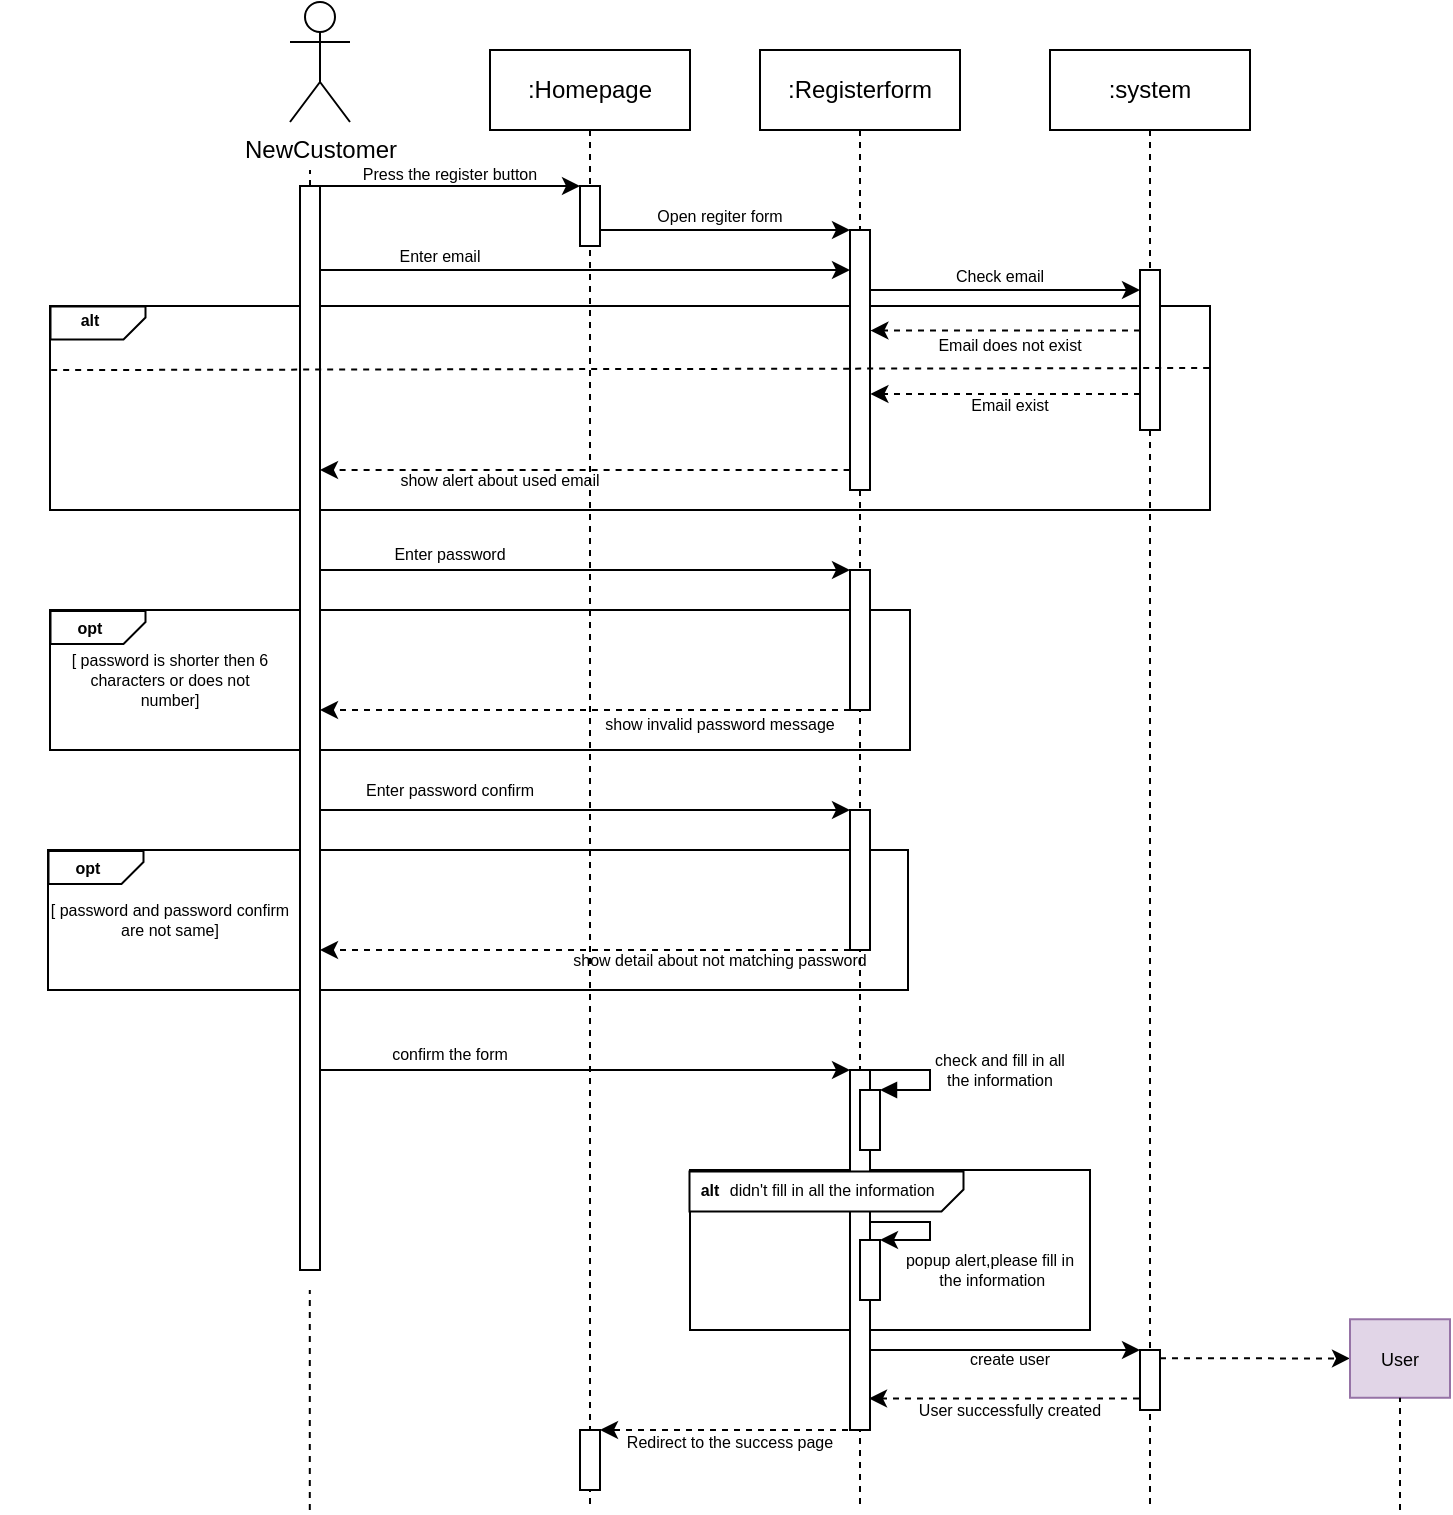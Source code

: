 <mxfile version="21.8.2" type="github">
  <diagram name="Page-1" id="2YBvvXClWsGukQMizWep">
    <mxGraphModel dx="2419" dy="846" grid="1" gridSize="10" guides="1" tooltips="1" connect="1" arrows="1" fold="1" page="1" pageScale="1" pageWidth="850" pageHeight="1100" math="0" shadow="0">
      <root>
        <mxCell id="0" />
        <mxCell id="1" parent="0" />
        <mxCell id="fAxjazduzelBZ8KthdPH-90" value="" style="rounded=0;whiteSpace=wrap;html=1;" vertex="1" parent="1">
          <mxGeometry x="20" y="650" width="200" height="80" as="geometry" />
        </mxCell>
        <mxCell id="fAxjazduzelBZ8KthdPH-71" value="" style="rounded=0;whiteSpace=wrap;html=1;" vertex="1" parent="1">
          <mxGeometry x="-301" y="490" width="430" height="70" as="geometry" />
        </mxCell>
        <mxCell id="fAxjazduzelBZ8KthdPH-62" value="" style="rounded=0;whiteSpace=wrap;html=1;" vertex="1" parent="1">
          <mxGeometry x="-300" y="370" width="430" height="70" as="geometry" />
        </mxCell>
        <mxCell id="fAxjazduzelBZ8KthdPH-45" value="" style="rounded=0;whiteSpace=wrap;html=1;" vertex="1" parent="1">
          <mxGeometry x="-300" y="218" width="580" height="102" as="geometry" />
        </mxCell>
        <mxCell id="aM9ryv3xv72pqoxQDRHE-1" value=":Registerform" style="shape=umlLifeline;perimeter=lifelinePerimeter;whiteSpace=wrap;html=1;container=0;dropTarget=0;collapsible=0;recursiveResize=0;outlineConnect=0;portConstraint=eastwest;newEdgeStyle={&quot;edgeStyle&quot;:&quot;elbowEdgeStyle&quot;,&quot;elbow&quot;:&quot;vertical&quot;,&quot;curved&quot;:0,&quot;rounded&quot;:0};" parent="1" vertex="1">
          <mxGeometry x="55" y="90" width="100" height="730" as="geometry" />
        </mxCell>
        <mxCell id="fAxjazduzelBZ8KthdPH-36" value="" style="html=1;points=[];perimeter=orthogonalPerimeter;outlineConnect=0;targetShapes=umlLifeline;portConstraint=eastwest;newEdgeStyle={&quot;edgeStyle&quot;:&quot;elbowEdgeStyle&quot;,&quot;elbow&quot;:&quot;vertical&quot;,&quot;curved&quot;:0,&quot;rounded&quot;:0};" vertex="1" parent="aM9ryv3xv72pqoxQDRHE-1">
          <mxGeometry x="45" y="90" width="10" height="130" as="geometry" />
        </mxCell>
        <mxCell id="fAxjazduzelBZ8KthdPH-58" value="" style="html=1;points=[];perimeter=orthogonalPerimeter;outlineConnect=0;targetShapes=umlLifeline;portConstraint=eastwest;newEdgeStyle={&quot;edgeStyle&quot;:&quot;elbowEdgeStyle&quot;,&quot;elbow&quot;:&quot;vertical&quot;,&quot;curved&quot;:0,&quot;rounded&quot;:0};" vertex="1" parent="aM9ryv3xv72pqoxQDRHE-1">
          <mxGeometry x="45" y="260" width="10" height="70" as="geometry" />
        </mxCell>
        <mxCell id="fAxjazduzelBZ8KthdPH-68" value="" style="html=1;points=[];perimeter=orthogonalPerimeter;outlineConnect=0;targetShapes=umlLifeline;portConstraint=eastwest;newEdgeStyle={&quot;edgeStyle&quot;:&quot;elbowEdgeStyle&quot;,&quot;elbow&quot;:&quot;vertical&quot;,&quot;curved&quot;:0,&quot;rounded&quot;:0};" vertex="1" parent="aM9ryv3xv72pqoxQDRHE-1">
          <mxGeometry x="45" y="380" width="10" height="70" as="geometry" />
        </mxCell>
        <mxCell id="fAxjazduzelBZ8KthdPH-77" value="" style="html=1;points=[];perimeter=orthogonalPerimeter;outlineConnect=0;targetShapes=umlLifeline;portConstraint=eastwest;newEdgeStyle={&quot;edgeStyle&quot;:&quot;elbowEdgeStyle&quot;,&quot;elbow&quot;:&quot;vertical&quot;,&quot;curved&quot;:0,&quot;rounded&quot;:0};" vertex="1" parent="aM9ryv3xv72pqoxQDRHE-1">
          <mxGeometry x="45" y="510" width="10" height="180" as="geometry" />
        </mxCell>
        <mxCell id="fAxjazduzelBZ8KthdPH-80" value="" style="html=1;points=[];perimeter=orthogonalPerimeter;outlineConnect=0;targetShapes=umlLifeline;portConstraint=eastwest;newEdgeStyle={&quot;edgeStyle&quot;:&quot;elbowEdgeStyle&quot;,&quot;elbow&quot;:&quot;vertical&quot;,&quot;curved&quot;:0,&quot;rounded&quot;:0};" vertex="1" parent="aM9ryv3xv72pqoxQDRHE-1">
          <mxGeometry x="50" y="520" width="10" height="30" as="geometry" />
        </mxCell>
        <mxCell id="aM9ryv3xv72pqoxQDRHE-5" value=":system" style="shape=umlLifeline;perimeter=lifelinePerimeter;whiteSpace=wrap;html=1;container=0;dropTarget=0;collapsible=0;recursiveResize=0;outlineConnect=0;portConstraint=eastwest;newEdgeStyle={&quot;edgeStyle&quot;:&quot;elbowEdgeStyle&quot;,&quot;elbow&quot;:&quot;vertical&quot;,&quot;curved&quot;:0,&quot;rounded&quot;:0};" parent="1" vertex="1">
          <mxGeometry x="200" y="90" width="100" height="730" as="geometry" />
        </mxCell>
        <mxCell id="fAxjazduzelBZ8KthdPH-42" value="" style="html=1;points=[];perimeter=orthogonalPerimeter;outlineConnect=0;targetShapes=umlLifeline;portConstraint=eastwest;newEdgeStyle={&quot;edgeStyle&quot;:&quot;elbowEdgeStyle&quot;,&quot;elbow&quot;:&quot;vertical&quot;,&quot;curved&quot;:0,&quot;rounded&quot;:0};" vertex="1" parent="aM9ryv3xv72pqoxQDRHE-5">
          <mxGeometry x="45" y="110" width="10" height="80" as="geometry" />
        </mxCell>
        <mxCell id="fAxjazduzelBZ8KthdPH-98" value="" style="html=1;points=[];perimeter=orthogonalPerimeter;outlineConnect=0;targetShapes=umlLifeline;portConstraint=eastwest;newEdgeStyle={&quot;edgeStyle&quot;:&quot;elbowEdgeStyle&quot;,&quot;elbow&quot;:&quot;vertical&quot;,&quot;curved&quot;:0,&quot;rounded&quot;:0};" vertex="1" parent="aM9ryv3xv72pqoxQDRHE-5">
          <mxGeometry x="45" y="650" width="10" height="30" as="geometry" />
        </mxCell>
        <mxCell id="fAxjazduzelBZ8KthdPH-1" value="NewCustomer" style="shape=umlActor;verticalLabelPosition=bottom;verticalAlign=top;html=1;outlineConnect=0;" vertex="1" parent="1">
          <mxGeometry x="-180" y="66" width="30" height="60" as="geometry" />
        </mxCell>
        <mxCell id="fAxjazduzelBZ8KthdPH-5" value="" style="endArrow=none;html=1;rounded=0;dashed=1;" edge="1" parent="1" source="fAxjazduzelBZ8KthdPH-37">
          <mxGeometry width="50" height="50" relative="1" as="geometry">
            <mxPoint x="-170" y="390" as="sourcePoint" />
            <mxPoint x="-170" y="150" as="targetPoint" />
          </mxGeometry>
        </mxCell>
        <mxCell id="fAxjazduzelBZ8KthdPH-12" value="Open regiter form" style="text;align=center;verticalAlign=middle;resizable=0;points=[];autosize=1;strokeColor=none;fillColor=none;fontSize=8;" vertex="1" parent="1">
          <mxGeometry x="-15" y="158" width="100" height="30" as="geometry" />
        </mxCell>
        <mxCell id="fAxjazduzelBZ8KthdPH-16" value="" style="endArrow=classic;html=1;rounded=0;" edge="1" parent="1">
          <mxGeometry width="50" height="50" relative="1" as="geometry">
            <mxPoint x="-170" y="158" as="sourcePoint" />
            <mxPoint x="-35" y="158" as="targetPoint" />
          </mxGeometry>
        </mxCell>
        <mxCell id="fAxjazduzelBZ8KthdPH-34" value="Press the register button" style="text;align=center;verticalAlign=middle;resizable=0;points=[];autosize=1;strokeColor=none;fillColor=none;fontSize=8;" vertex="1" parent="1">
          <mxGeometry x="-165" y="137" width="130" height="30" as="geometry" />
        </mxCell>
        <mxCell id="fAxjazduzelBZ8KthdPH-35" value="" style="endArrow=classic;html=1;rounded=0;" edge="1" parent="1" source="fAxjazduzelBZ8KthdPH-15" target="fAxjazduzelBZ8KthdPH-36">
          <mxGeometry width="50" height="50" relative="1" as="geometry">
            <mxPoint x="20" y="250" as="sourcePoint" />
            <mxPoint x="70" y="200" as="targetPoint" />
          </mxGeometry>
        </mxCell>
        <mxCell id="fAxjazduzelBZ8KthdPH-39" value="" style="endArrow=none;html=1;rounded=0;dashed=1;" edge="1" parent="1">
          <mxGeometry width="50" height="50" relative="1" as="geometry">
            <mxPoint x="-170.1" y="820" as="sourcePoint" />
            <mxPoint x="-170.1" y="710.0" as="targetPoint" />
          </mxGeometry>
        </mxCell>
        <mxCell id="fAxjazduzelBZ8KthdPH-37" value="" style="html=1;points=[];perimeter=orthogonalPerimeter;outlineConnect=0;targetShapes=umlLifeline;portConstraint=eastwest;newEdgeStyle={&quot;edgeStyle&quot;:&quot;elbowEdgeStyle&quot;,&quot;elbow&quot;:&quot;vertical&quot;,&quot;curved&quot;:0,&quot;rounded&quot;:0};" vertex="1" parent="1">
          <mxGeometry x="-175" y="158" width="10" height="542" as="geometry" />
        </mxCell>
        <mxCell id="fAxjazduzelBZ8KthdPH-40" value="" style="endArrow=classic;html=1;rounded=0;" edge="1" parent="1">
          <mxGeometry width="50" height="50" relative="1" as="geometry">
            <mxPoint x="-165" y="200" as="sourcePoint" />
            <mxPoint x="100" y="200" as="targetPoint" />
          </mxGeometry>
        </mxCell>
        <mxCell id="fAxjazduzelBZ8KthdPH-41" value="Enter email" style="text;align=center;verticalAlign=middle;resizable=0;points=[];autosize=1;strokeColor=none;fillColor=none;fontSize=8;" vertex="1" parent="1">
          <mxGeometry x="-140" y="178" width="70" height="30" as="geometry" />
        </mxCell>
        <mxCell id="fAxjazduzelBZ8KthdPH-43" value="" style="endArrow=classic;html=1;rounded=0;" edge="1" parent="1">
          <mxGeometry width="50" height="50" relative="1" as="geometry">
            <mxPoint x="110" y="210" as="sourcePoint" />
            <mxPoint x="245" y="210" as="targetPoint" />
          </mxGeometry>
        </mxCell>
        <mxCell id="fAxjazduzelBZ8KthdPH-44" value="Check email" style="text;align=center;verticalAlign=middle;resizable=0;points=[];autosize=1;strokeColor=none;fillColor=none;fontSize=8;" vertex="1" parent="1">
          <mxGeometry x="135" y="188" width="80" height="30" as="geometry" />
        </mxCell>
        <mxCell id="fAxjazduzelBZ8KthdPH-47" value="" style="shape=card;whiteSpace=wrap;html=1;direction=east;rotation=90;flipV=0;flipH=1;size=11;" vertex="1" parent="1">
          <mxGeometry x="-284.25" y="202.75" width="16.5" height="47.5" as="geometry" />
        </mxCell>
        <mxCell id="fAxjazduzelBZ8KthdPH-48" value="alt" style="text;strokeColor=none;fillColor=none;align=center;verticalAlign=middle;rounded=0;fontSize=8;fontStyle=1" vertex="1" parent="1">
          <mxGeometry x="-300" y="210" width="40" height="30" as="geometry" />
        </mxCell>
        <mxCell id="fAxjazduzelBZ8KthdPH-49" value="" style="endArrow=classic;html=1;rounded=0;entryX=1.02;entryY=0.273;entryDx=0;entryDy=0;entryPerimeter=0;dashed=1;" edge="1" parent="1">
          <mxGeometry width="50" height="50" relative="1" as="geometry">
            <mxPoint x="245" y="230.3" as="sourcePoint" />
            <mxPoint x="110.2" y="230.3" as="targetPoint" />
          </mxGeometry>
        </mxCell>
        <mxCell id="fAxjazduzelBZ8KthdPH-50" value="Email does not exist" style="text;align=center;verticalAlign=middle;resizable=0;points=[];autosize=1;strokeColor=none;fillColor=none;fontSize=8;" vertex="1" parent="1">
          <mxGeometry x="125" y="222.25" width="110" height="30" as="geometry" />
        </mxCell>
        <mxCell id="fAxjazduzelBZ8KthdPH-51" value="" style="endArrow=none;html=1;rounded=0;entryX=1;entryY=0.5;entryDx=0;entryDy=0;dashed=1;exitX=0.001;exitY=0.314;exitDx=0;exitDy=0;exitPerimeter=0;" edge="1" parent="1" source="fAxjazduzelBZ8KthdPH-45">
          <mxGeometry width="50" height="50" relative="1" as="geometry">
            <mxPoint x="-260" y="250" as="sourcePoint" />
            <mxPoint x="280" y="249" as="targetPoint" />
          </mxGeometry>
        </mxCell>
        <mxCell id="fAxjazduzelBZ8KthdPH-52" value="" style="endArrow=classic;html=1;rounded=0;entryX=1.02;entryY=0.273;entryDx=0;entryDy=0;entryPerimeter=0;dashed=1;" edge="1" parent="1">
          <mxGeometry width="50" height="50" relative="1" as="geometry">
            <mxPoint x="245" y="262.0" as="sourcePoint" />
            <mxPoint x="110.2" y="262.0" as="targetPoint" />
          </mxGeometry>
        </mxCell>
        <mxCell id="fAxjazduzelBZ8KthdPH-53" value="Email exist" style="text;align=center;verticalAlign=middle;resizable=0;points=[];autosize=1;strokeColor=none;fillColor=none;fontSize=8;" vertex="1" parent="1">
          <mxGeometry x="145" y="252.25" width="70" height="30" as="geometry" />
        </mxCell>
        <mxCell id="fAxjazduzelBZ8KthdPH-55" value="" style="endArrow=classic;html=1;rounded=0;dashed=1;" edge="1" parent="1" target="fAxjazduzelBZ8KthdPH-37">
          <mxGeometry width="50" height="50" relative="1" as="geometry">
            <mxPoint x="99.8" y="300.0" as="sourcePoint" />
            <mxPoint x="-35.0" y="300.0" as="targetPoint" />
          </mxGeometry>
        </mxCell>
        <mxCell id="fAxjazduzelBZ8KthdPH-14" value=":Homepage" style="shape=umlLifeline;perimeter=lifelinePerimeter;whiteSpace=wrap;html=1;container=0;dropTarget=0;collapsible=0;recursiveResize=0;outlineConnect=0;portConstraint=eastwest;newEdgeStyle={&quot;edgeStyle&quot;:&quot;elbowEdgeStyle&quot;,&quot;elbow&quot;:&quot;vertical&quot;,&quot;curved&quot;:0,&quot;rounded&quot;:0};" vertex="1" parent="1">
          <mxGeometry x="-80" y="90" width="100" height="730" as="geometry" />
        </mxCell>
        <mxCell id="fAxjazduzelBZ8KthdPH-15" value="" style="html=1;points=[];perimeter=orthogonalPerimeter;outlineConnect=0;targetShapes=umlLifeline;portConstraint=eastwest;newEdgeStyle={&quot;edgeStyle&quot;:&quot;elbowEdgeStyle&quot;,&quot;elbow&quot;:&quot;vertical&quot;,&quot;curved&quot;:0,&quot;rounded&quot;:0};" vertex="1" parent="fAxjazduzelBZ8KthdPH-14">
          <mxGeometry x="45" y="68" width="10" height="30" as="geometry" />
        </mxCell>
        <mxCell id="fAxjazduzelBZ8KthdPH-104" value="" style="html=1;points=[];perimeter=orthogonalPerimeter;outlineConnect=0;targetShapes=umlLifeline;portConstraint=eastwest;newEdgeStyle={&quot;edgeStyle&quot;:&quot;elbowEdgeStyle&quot;,&quot;elbow&quot;:&quot;vertical&quot;,&quot;curved&quot;:0,&quot;rounded&quot;:0};" vertex="1" parent="fAxjazduzelBZ8KthdPH-14">
          <mxGeometry x="45" y="690" width="10" height="30" as="geometry" />
        </mxCell>
        <mxCell id="fAxjazduzelBZ8KthdPH-57" value="show alert about used email" style="text;align=center;verticalAlign=middle;resizable=0;points=[];autosize=1;strokeColor=none;fillColor=none;fontSize=8;" vertex="1" parent="1">
          <mxGeometry x="-150" y="290" width="150" height="30" as="geometry" />
        </mxCell>
        <mxCell id="fAxjazduzelBZ8KthdPH-59" value="" style="endArrow=classic;html=1;rounded=0;" edge="1" parent="1">
          <mxGeometry width="50" height="50" relative="1" as="geometry">
            <mxPoint x="-165" y="350.0" as="sourcePoint" />
            <mxPoint x="100" y="350.0" as="targetPoint" />
          </mxGeometry>
        </mxCell>
        <mxCell id="fAxjazduzelBZ8KthdPH-60" value="Enter password" style="text;align=center;verticalAlign=middle;resizable=0;points=[];autosize=1;strokeColor=none;fillColor=none;fontSize=8;" vertex="1" parent="1">
          <mxGeometry x="-145" y="327" width="90" height="30" as="geometry" />
        </mxCell>
        <mxCell id="fAxjazduzelBZ8KthdPH-61" value="&amp;nbsp;" style="text;html=1;strokeColor=none;fillColor=none;align=center;verticalAlign=middle;whiteSpace=wrap;rounded=0;" vertex="1" parent="1">
          <mxGeometry x="-5" y="327" width="60" height="30" as="geometry" />
        </mxCell>
        <mxCell id="fAxjazduzelBZ8KthdPH-63" value="" style="shape=card;whiteSpace=wrap;html=1;direction=east;rotation=90;flipV=0;flipH=1;size=11;" vertex="1" parent="1">
          <mxGeometry x="-284.25" y="355" width="16.5" height="47.5" as="geometry" />
        </mxCell>
        <mxCell id="fAxjazduzelBZ8KthdPH-64" value="opt" style="text;strokeColor=none;fillColor=none;align=center;verticalAlign=middle;rounded=0;fontSize=8;fontStyle=1" vertex="1" parent="1">
          <mxGeometry x="-300" y="363.75" width="40" height="30" as="geometry" />
        </mxCell>
        <mxCell id="fAxjazduzelBZ8KthdPH-65" value="" style="endArrow=classic;html=1;rounded=0;exitX=0;exitY=1;exitDx=0;exitDy=0;exitPerimeter=0;dashed=1;" edge="1" parent="1" source="fAxjazduzelBZ8KthdPH-58" target="fAxjazduzelBZ8KthdPH-37">
          <mxGeometry width="50" height="50" relative="1" as="geometry">
            <mxPoint x="-70" y="420" as="sourcePoint" />
            <mxPoint x="-20" y="370" as="targetPoint" />
          </mxGeometry>
        </mxCell>
        <mxCell id="fAxjazduzelBZ8KthdPH-66" value="[ password is shorter then 6 &#xa;characters or does not &#xa;number]" style="text;align=center;verticalAlign=middle;resizable=0;points=[];autosize=1;strokeColor=none;fillColor=none;fontSize=8;" vertex="1" parent="1">
          <mxGeometry x="-315" y="380" width="150" height="50" as="geometry" />
        </mxCell>
        <mxCell id="fAxjazduzelBZ8KthdPH-67" value="show invalid password message" style="text;align=center;verticalAlign=middle;resizable=0;points=[];autosize=1;strokeColor=none;fillColor=none;fontSize=8;" vertex="1" parent="1">
          <mxGeometry x="-50" y="412" width="170" height="30" as="geometry" />
        </mxCell>
        <mxCell id="fAxjazduzelBZ8KthdPH-69" value="" style="endArrow=classic;html=1;rounded=0;" edge="1" parent="1" source="fAxjazduzelBZ8KthdPH-37" target="fAxjazduzelBZ8KthdPH-68">
          <mxGeometry width="50" height="50" relative="1" as="geometry">
            <mxPoint x="-120" y="500" as="sourcePoint" />
            <mxPoint x="-70" y="450" as="targetPoint" />
          </mxGeometry>
        </mxCell>
        <mxCell id="fAxjazduzelBZ8KthdPH-70" value="Enter password confirm" style="text;align=center;verticalAlign=middle;resizable=0;points=[];autosize=1;strokeColor=none;fillColor=none;fontSize=8;" vertex="1" parent="1">
          <mxGeometry x="-165" y="445" width="130" height="30" as="geometry" />
        </mxCell>
        <mxCell id="fAxjazduzelBZ8KthdPH-72" value="" style="endArrow=classic;html=1;rounded=0;exitX=0;exitY=1;exitDx=0;exitDy=0;exitPerimeter=0;dashed=1;" edge="1" parent="1">
          <mxGeometry width="50" height="50" relative="1" as="geometry">
            <mxPoint x="100" y="540" as="sourcePoint" />
            <mxPoint x="-165" y="540" as="targetPoint" />
          </mxGeometry>
        </mxCell>
        <mxCell id="fAxjazduzelBZ8KthdPH-73" value="show detail about not matching password" style="text;align=center;verticalAlign=middle;resizable=0;points=[];autosize=1;strokeColor=none;fillColor=none;fontSize=8;" vertex="1" parent="1">
          <mxGeometry x="-70" y="530" width="210" height="30" as="geometry" />
        </mxCell>
        <mxCell id="fAxjazduzelBZ8KthdPH-74" value="" style="shape=card;whiteSpace=wrap;html=1;direction=east;rotation=90;flipV=0;flipH=1;size=11;" vertex="1" parent="1">
          <mxGeometry x="-285.25" y="475" width="16.5" height="47.5" as="geometry" />
        </mxCell>
        <mxCell id="fAxjazduzelBZ8KthdPH-75" value="opt" style="text;strokeColor=none;fillColor=none;align=center;verticalAlign=middle;rounded=0;fontSize=8;fontStyle=1" vertex="1" parent="1">
          <mxGeometry x="-301" y="483.75" width="40" height="30" as="geometry" />
        </mxCell>
        <mxCell id="fAxjazduzelBZ8KthdPH-76" value="[ password and password confirm &#xa;are not same]" style="text;align=center;verticalAlign=middle;resizable=0;points=[];autosize=1;strokeColor=none;fillColor=none;fontSize=8;" vertex="1" parent="1">
          <mxGeometry x="-325" y="505" width="170" height="40" as="geometry" />
        </mxCell>
        <mxCell id="fAxjazduzelBZ8KthdPH-78" value="" style="endArrow=classic;html=1;rounded=0;" edge="1" parent="1" source="fAxjazduzelBZ8KthdPH-37" target="fAxjazduzelBZ8KthdPH-77">
          <mxGeometry width="50" height="50" relative="1" as="geometry">
            <mxPoint x="-90" y="640" as="sourcePoint" />
            <mxPoint x="-40" y="590" as="targetPoint" />
          </mxGeometry>
        </mxCell>
        <mxCell id="fAxjazduzelBZ8KthdPH-79" value="confirm the form" style="text;align=center;verticalAlign=middle;resizable=0;points=[];autosize=1;strokeColor=none;fillColor=none;fontSize=8;" vertex="1" parent="1">
          <mxGeometry x="-150" y="577" width="100" height="30" as="geometry" />
        </mxCell>
        <mxCell id="fAxjazduzelBZ8KthdPH-81" value="" style="html=1;verticalAlign=bottom;endArrow=block;edgeStyle=orthogonalEdgeStyle;elbow=vertical;rounded=0;" edge="1" parent="1">
          <mxGeometry relative="1" as="geometry">
            <mxPoint x="110" y="600" as="sourcePoint" />
            <Array as="points">
              <mxPoint x="110" y="600" />
              <mxPoint x="140" y="600" />
              <mxPoint x="140" y="610" />
            </Array>
            <mxPoint x="115" y="610" as="targetPoint" />
          </mxGeometry>
        </mxCell>
        <mxCell id="fAxjazduzelBZ8KthdPH-82" value="check and fill in all &#xa;the information" style="text;align=center;verticalAlign=middle;resizable=0;points=[];autosize=1;strokeColor=none;fillColor=none;fontSize=8;" vertex="1" parent="1">
          <mxGeometry x="125" y="580" width="100" height="40" as="geometry" />
        </mxCell>
        <mxCell id="fAxjazduzelBZ8KthdPH-91" value="" style="shape=card;whiteSpace=wrap;html=1;direction=east;rotation=90;flipV=0;flipH=1;size=11;" vertex="1" parent="1">
          <mxGeometry x="78.25" y="592.25" width="20" height="137" as="geometry" />
        </mxCell>
        <mxCell id="fAxjazduzelBZ8KthdPH-92" value="alt" style="text;strokeColor=none;fillColor=none;align=center;verticalAlign=middle;rounded=0;fontStyle=1;fontSize=8;" vertex="1" parent="1">
          <mxGeometry x="22.5" y="652.25" width="15" height="15" as="geometry" />
        </mxCell>
        <mxCell id="fAxjazduzelBZ8KthdPH-93" value=" didn&#39;t fill in all the information" style="text;strokeColor=none;fillColor=none;align=center;verticalAlign=middle;rounded=0;fontSize=8;" vertex="1" parent="1">
          <mxGeometry x="60" y="644.75" width="60" height="30" as="geometry" />
        </mxCell>
        <mxCell id="fAxjazduzelBZ8KthdPH-94" value="" style="html=1;points=[];perimeter=orthogonalPerimeter;outlineConnect=0;targetShapes=umlLifeline;portConstraint=eastwest;newEdgeStyle={&quot;edgeStyle&quot;:&quot;elbowEdgeStyle&quot;,&quot;elbow&quot;:&quot;vertical&quot;,&quot;curved&quot;:0,&quot;rounded&quot;:0};" vertex="1" parent="1">
          <mxGeometry x="105" y="685" width="10" height="30" as="geometry" />
        </mxCell>
        <mxCell id="fAxjazduzelBZ8KthdPH-95" value="" style="endArrow=classic;html=1;rounded=0;edgeStyle=orthogonalEdgeStyle;entryX=1.034;entryY=0.005;entryDx=0;entryDy=0;entryPerimeter=0;" edge="1" parent="1">
          <mxGeometry width="50" height="50" relative="1" as="geometry">
            <mxPoint x="110" y="676" as="sourcePoint" />
            <mxPoint x="115" y="685" as="targetPoint" />
            <Array as="points">
              <mxPoint x="140" y="676" />
              <mxPoint x="140" y="685" />
            </Array>
          </mxGeometry>
        </mxCell>
        <mxCell id="fAxjazduzelBZ8KthdPH-96" value="popup alert,please fill in&#xa; the information" style="text;strokeColor=none;fillColor=none;align=center;verticalAlign=middle;rounded=0;fontSize=8;" vertex="1" parent="1">
          <mxGeometry x="140" y="685" width="60" height="30" as="geometry" />
        </mxCell>
        <mxCell id="fAxjazduzelBZ8KthdPH-97" value="" style="endArrow=classic;html=1;rounded=0;" edge="1" parent="1" target="fAxjazduzelBZ8KthdPH-98">
          <mxGeometry width="50" height="50" relative="1" as="geometry">
            <mxPoint x="110" y="740" as="sourcePoint" />
            <mxPoint x="240" y="740" as="targetPoint" />
          </mxGeometry>
        </mxCell>
        <mxCell id="fAxjazduzelBZ8KthdPH-99" value="create user" style="text;strokeColor=none;fillColor=none;align=center;verticalAlign=middle;rounded=0;fontSize=8;" vertex="1" parent="1">
          <mxGeometry x="150" y="729.25" width="60" height="30" as="geometry" />
        </mxCell>
        <mxCell id="fAxjazduzelBZ8KthdPH-100" value="" style="endArrow=classic;html=1;rounded=0;dashed=1;" edge="1" parent="1" target="fAxjazduzelBZ8KthdPH-101">
          <mxGeometry width="50" height="50" relative="1" as="geometry">
            <mxPoint x="255" y="744.13" as="sourcePoint" />
            <mxPoint x="320" y="744" as="targetPoint" />
          </mxGeometry>
        </mxCell>
        <mxCell id="fAxjazduzelBZ8KthdPH-101" value="User" style="rounded=0;fillColor=#e1d5e7;strokeColor=#9673a6;fontSize=9;" vertex="1" parent="1">
          <mxGeometry x="350" y="724.63" width="50" height="39.25" as="geometry" />
        </mxCell>
        <mxCell id="fAxjazduzelBZ8KthdPH-102" value="" style="endArrow=classic;html=1;rounded=0;dashed=1;" edge="1" parent="1">
          <mxGeometry width="50" height="50" relative="1" as="geometry">
            <mxPoint x="244.5" y="764.25" as="sourcePoint" />
            <mxPoint x="109.5" y="764.25" as="targetPoint" />
          </mxGeometry>
        </mxCell>
        <mxCell id="fAxjazduzelBZ8KthdPH-103" value="User successfully created" style="text;strokeColor=none;fillColor=none;align=center;verticalAlign=middle;rounded=0;fontSize=8;" vertex="1" parent="1">
          <mxGeometry x="150" y="755" width="60" height="30" as="geometry" />
        </mxCell>
        <mxCell id="fAxjazduzelBZ8KthdPH-106" value="" style="endArrow=classic;html=1;rounded=0;dashed=1;" edge="1" parent="1" target="fAxjazduzelBZ8KthdPH-104">
          <mxGeometry width="50" height="50" relative="1" as="geometry">
            <mxPoint x="105" y="780.0" as="sourcePoint" />
            <mxPoint x="45" y="780" as="targetPoint" />
          </mxGeometry>
        </mxCell>
        <mxCell id="fAxjazduzelBZ8KthdPH-107" value="Redirect to the success page" style="text;strokeColor=none;fillColor=none;align=center;verticalAlign=middle;rounded=0;fontSize=8;" vertex="1" parent="1">
          <mxGeometry x="10" y="771" width="60" height="30" as="geometry" />
        </mxCell>
        <mxCell id="fAxjazduzelBZ8KthdPH-108" value="" style="endArrow=none;dashed=1;html=1;rounded=0;entryX=0.5;entryY=1;entryDx=0;entryDy=0;" edge="1" parent="1" target="fAxjazduzelBZ8KthdPH-101">
          <mxGeometry width="50" height="50" relative="1" as="geometry">
            <mxPoint x="375" y="820" as="sourcePoint" />
            <mxPoint x="370" y="800" as="targetPoint" />
          </mxGeometry>
        </mxCell>
      </root>
    </mxGraphModel>
  </diagram>
</mxfile>
